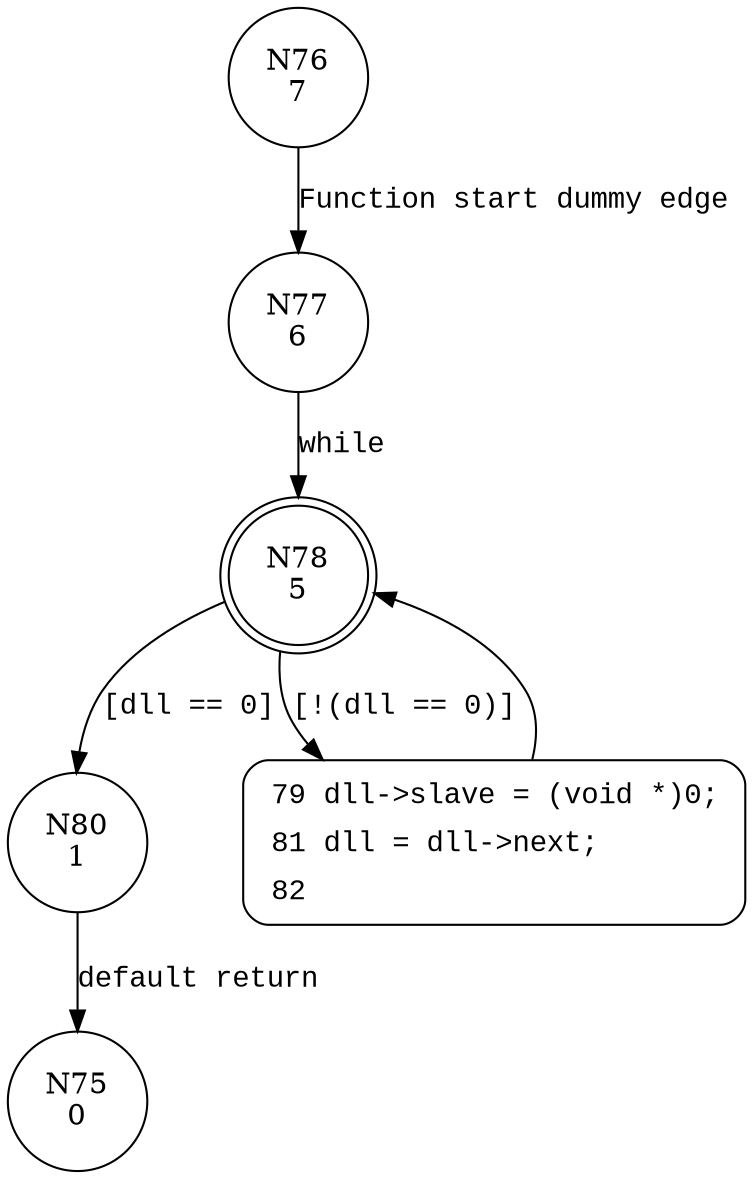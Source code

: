 digraph dll_reinit_nested_lists {
76 [shape="circle" label="N76\n7"]
77 [shape="circle" label="N77\n6"]
78 [shape="doublecircle" label="N78\n5"]
80 [shape="circle" label="N80\n1"]
79 [shape="circle" label="N79\n4"]
75 [shape="circle" label="N75\n0"]
79 [style="filled,bold" penwidth="1" fillcolor="white" fontname="Courier New" shape="Mrecord" label=<<table border="0" cellborder="0" cellpadding="3" bgcolor="white"><tr><td align="right">79</td><td align="left">dll-&gt;slave = (void *)0;</td></tr><tr><td align="right">81</td><td align="left">dll = dll-&gt;next;</td></tr><tr><td align="right">82</td><td align="left"></td></tr></table>>]
79 -> 78[label=""]
76 -> 77 [label="Function start dummy edge" fontname="Courier New"]
78 -> 80 [label="[dll == 0]" fontname="Courier New"]
78 -> 79 [label="[!(dll == 0)]" fontname="Courier New"]
80 -> 75 [label="default return" fontname="Courier New"]
77 -> 78 [label="while" fontname="Courier New"]
}